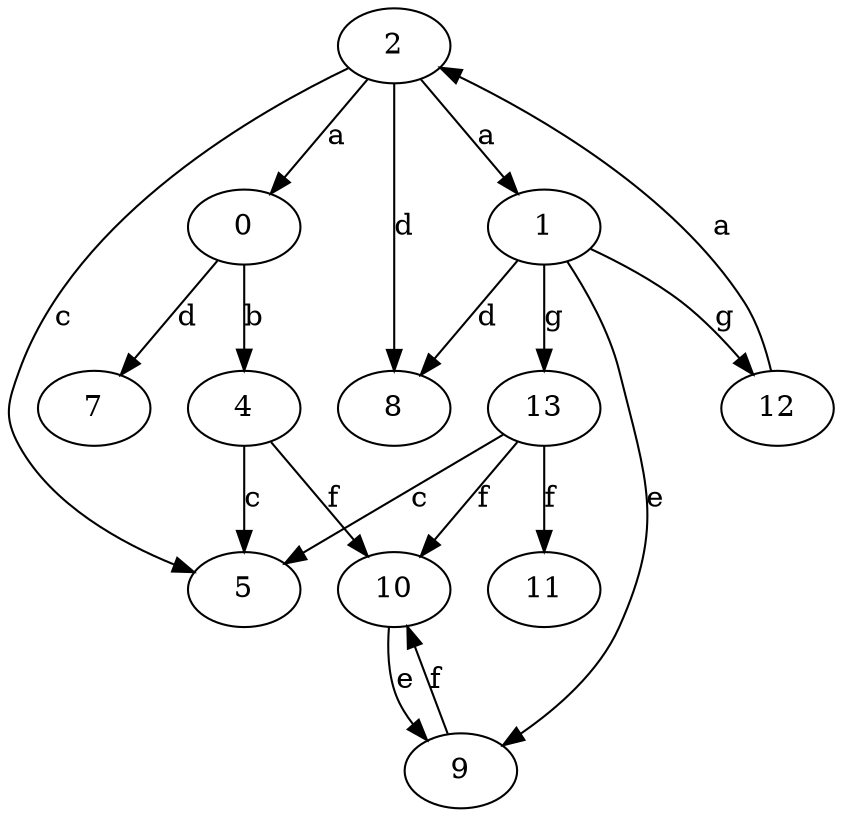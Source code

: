 strict digraph  {
0;
1;
2;
4;
5;
7;
8;
9;
10;
11;
12;
13;
0 -> 4  [label=b];
0 -> 7  [label=d];
1 -> 8  [label=d];
1 -> 9  [label=e];
1 -> 12  [label=g];
1 -> 13  [label=g];
2 -> 0  [label=a];
2 -> 1  [label=a];
2 -> 5  [label=c];
2 -> 8  [label=d];
4 -> 5  [label=c];
4 -> 10  [label=f];
9 -> 10  [label=f];
10 -> 9  [label=e];
12 -> 2  [label=a];
13 -> 5  [label=c];
13 -> 10  [label=f];
13 -> 11  [label=f];
}
